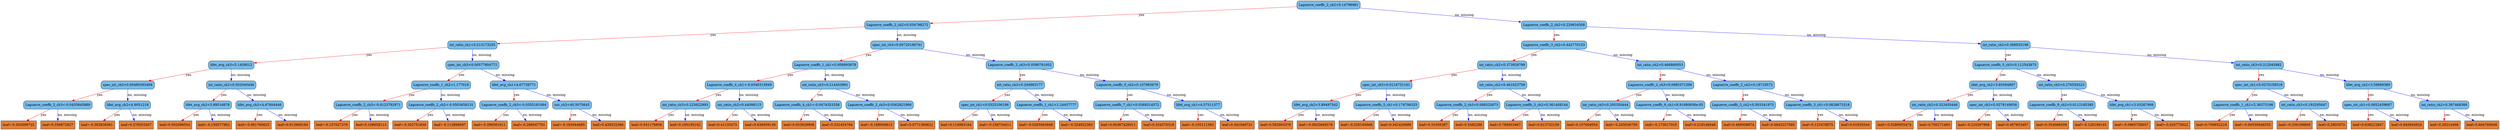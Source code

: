 digraph {
	graph [bb="0,0,8673,567",
		rankdir=TB
	];
	node [label="\N"];
	0	[fillcolor="#78bceb",
		height=0.5,
		label="Laguerre_coeffs_2_ch2<0.14798981",
		pos="4128.1,549",
		shape=box,
		style="filled, rounded",
		width=3.0139];
	1	[fillcolor="#78bceb",
		height=0.5,
		label="Laguerre_coeffs_2_ch2<0.034798272",
		pos="3060.1,460.5",
		shape=box,
		style="filled, rounded",
		width=3.1076];
	0 -> 1	[color="#FF0000",
		label=yes,
		lp="3699.1,504.75",
		pos="e,3172.2,470.58 4019.3,539.19 3819.3,522.98 3394.1,488.55 3183.6,471.5"];
	2	[fillcolor="#78bceb",
		height=0.5,
		label="Laguerre_coeffs_2_ch2<0.229634508",
		pos="5282.1,460.5",
		shape=box,
		style="filled, rounded",
		width=3.1076];
	0 -> 2	[color="#0000FF",
		label="no, missing",
		lp="4841,504.75",
		pos="e,5170.1,469.9 4237,539.84 4452.4,523.69 4932.1,487.74 5158.8,470.74"];
	3	[fillcolor="#78bceb",
		height=0.5,
		label="int_ratio_ch1<0.213173255",
		pos="1637.1,372",
		shape=box,
		style="filled, rounded",
		width=2.3264];
	1 -> 3	[color="#FF0000",
		label=yes,
		lp="2485.1,416.25",
		pos="e,1721.3,378.12 2947.9,452.68 2676.1,436.16 1986.4,394.23 1732.7,378.81"];
	4	[fillcolor="#78bceb",
		height=0.5,
		label="spec_int_ch3<0.00720166741",
		pos="3060.1,372",
		shape=box,
		style="filled, rounded",
		width=2.5035];
	1 -> 4	[color="#0000FF",
		label="no, missing",
		lp="3092,416.25",
		pos="e,3060.1,390.35 3060.1,442.41 3060.1,430.76 3060.1,415.05 3060.1,401.52"];
	5	[fillcolor="#78bceb",
		height=0.5,
		label="Laguerre_coeffs_3_ch2<0.442770153",
		pos="5282.1,372",
		shape=box,
		style="filled, rounded",
		width=3.1076];
	2 -> 5	[color="#FF0000",
		label=yes,
		lp="5291.1,416.25",
		pos="e,5282.1,390.35 5282.1,442.41 5282.1,430.76 5282.1,415.05 5282.1,401.52"];
	6	[fillcolor="#78bceb",
		height=0.5,
		label="int_ratio_ch2<0.368935198",
		pos="6989.1,372",
		shape=box,
		style="filled, rounded",
		width=2.3264];
	2 -> 6	[color="#0000FF",
		label="no, missing",
		lp="6321,416.25",
		pos="e,6905.1,377.26 5394.5,453.81 5709.9,437.82 6599.7,392.73 6893.6,377.84"];
	7	[fillcolor="#78bceb",
		height=0.5,
		label="lifet_avg_ch3<5.1459012",
		pos="806.12,283.5",
		shape=box,
		style="filled, rounded",
		width=2.1701];
	3 -> 7	[color="#FF0000",
		label=yes,
		lp="1305.1,327.75",
		pos="e,884.59,292.67 1553.3,362.27 1395.9,345.89 1057.7,310.69 895.93,293.85"];
	8	[fillcolor="#78bceb",
		height=0.5,
		label="spec_int_ch3<0.00577804772",
		pos="1637.1,283.5",
		shape=box,
		style="filled, rounded",
		width=2.5035];
	3 -> 8	[color="#0000FF",
		label="no, missing",
		lp="1669,327.75",
		pos="e,1637.1,301.85 1637.1,353.91 1637.1,342.26 1637.1,326.55 1637.1,313.02"];
	9	[fillcolor="#78bceb",
		height=0.5,
		label="Laguerre_coeffs_1_ch1<0.956993878",
		pos="2977.1,283.5",
		shape=box,
		style="filled, rounded",
		width=3.1076];
	4 -> 9	[color="#FF0000",
		label=yes,
		lp="3035.1,327.75",
		pos="e,2993.8,301.85 3043.7,353.91 3031.6,341.32 3015,323.98 3001.4,309.79"];
	10	[fillcolor="#78bceb",
		height=0.5,
		label="Laguerre_coeffs_2_ch3<0.0590761602",
		pos="3568.1,283.5",
		shape=box,
		style="filled, rounded",
		width=3.2014];
	4 -> 10	[color="#0000FF",
		label="no, missing",
		lp="3392,327.75",
		pos="e,3465.7,301.93 3150.7,355.59 3235.5,341.13 3362.8,319.46 3454.5,303.85"];
	15	[fillcolor="#78bceb",
		height=0.5,
		label="spec_int_ch3<0.00480303494",
		pos="439.12,195",
		shape=box,
		style="filled, rounded",
		width=2.5035];
	7 -> 15	[color="#FF0000",
		label=yes,
		lp="665.12,239.25",
		pos="e,513.15,213.45 732.3,265.1 672.17,250.93 587.23,230.91 524.25,216.06"];
	16	[fillcolor="#78bceb",
		height=0.5,
		label="int_ratio_ch2<0.502040446",
		pos="806.12,195",
		shape=box,
		style="filled, rounded",
		width=2.3264];
	7 -> 16	[color="#0000FF",
		label="no, missing",
		lp="838,239.25",
		pos="e,806.12,213.35 806.12,265.41 806.12,253.76 806.12,238.05 806.12,224.52"];
	17	[fillcolor="#78bceb",
		height=0.5,
		label="Laguerre_coeffs_1_ch2<1.177019",
		pos="1527.1,195",
		shape=box,
		style="filled, rounded",
		width=2.8264];
	8 -> 17	[color="#FF0000",
		label=yes,
		lp="1601.1,239.25",
		pos="e,1549.1,213.27 1615.1,265.2 1598.8,252.36 1576.3,234.66 1558.1,220.38"];
	18	[fillcolor="#78bceb",
		height=0.5,
		label="lifet_avg_ch1<4.67738771",
		pos="1780.1,195",
		shape=box,
		style="filled, rounded",
		width=2.2639];
	8 -> 18	[color="#0000FF",
		label="no, missing",
		lp="1754,239.25",
		pos="e,1751.6,213.27 1665.7,265.2 1687.5,252 1717.8,233.68 1741.8,219.21"];
	31	[fillcolor="#78bceb",
		height=0.5,
		label="Laguerre_coeffs_2_ch3<-0.0435845889",
		pos="196.12,106.5",
		shape=box,
		style="filled, rounded",
		width=3.2639];
	15 -> 31	[color="#FF0000",
		label=yes,
		lp="349.12,150.75",
		pos="e,244.93,124.87 390.24,176.6 351.44,162.79 297.03,143.42 255.68,128.7"];
	32	[fillcolor="#78bceb",
		height=0.5,
		label="lifet_avg_ch2<4.9051218",
		pos="439.12,106.5",
		shape=box,
		style="filled, rounded",
		width=2.1701];
	15 -> 32	[color="#0000FF",
		label="no, missing",
		lp="471,150.75",
		pos="e,439.12,124.85 439.12,176.91 439.12,165.26 439.12,149.55 439.12,136.02"];
	33	[fillcolor="#78bceb",
		height=0.5,
		label="lifet_avg_ch2<5.89516878",
		pos="716.12,106.5",
		shape=box,
		style="filled, rounded",
		width=2.2639];
	16 -> 33	[color="#FF0000",
		label=yes,
		lp="779.12,150.75",
		pos="e,734.18,124.85 788.34,176.91 775.24,164.32 757.2,146.98 742.43,132.79"];
	34	[fillcolor="#78bceb",
		height=0.5,
		label="lifet_avg_ch2<4.67604446",
		pos="897.12,106.5",
		shape=box,
		style="filled, rounded",
		width=2.2639];
	16 -> 34	[color="#0000FF",
		label="no, missing",
		lp="892,150.75",
		pos="e,878.87,124.85 824.1,176.91 837.48,164.2 855.93,146.66 870.94,132.39"];
	63	[fillcolor="#e48038",
		height=0.5,
		label="leaf=-0.303099722",
		pos="60.125,18",
		shape=box,
		style=filled,
		width=1.6701];
	31 -> 63	[color="#FF0000",
		label=yes,
		lp="150.12,62.25",
		pos="e,87.273,36.267 168.93,88.203 148.27,75.062 119.63,56.846 96.92,42.403"];
	64	[fillcolor="#e48038",
		height=0.5,
		label="leaf=0.356872827",
		pos="196.12,18",
		shape=box,
		style=filled,
		width=1.6076];
	31 -> 64	[color="#0000FF",
		label="no, missing",
		lp="228,62.25",
		pos="e,196.12,36.35 196.12,88.41 196.12,76.758 196.12,61.047 196.12,47.519"];
	65	[fillcolor="#e48038",
		height=0.5,
		label="leaf=-0.383836061",
		pos="332.12,18",
		shape=box,
		style=filled,
		width=1.6701];
	32 -> 65	[color="#FF0000",
		label=yes,
		lp="405.12,62.25",
		pos="e,353.48,36.267 417.73,88.203 401.84,75.356 379.95,57.661 362.28,43.38"];
	66	[fillcolor="#e48038",
		height=0.5,
		label="leaf=0.270053267",
		pos="468.12,18",
		shape=box,
		style=filled,
		width=1.6076];
	32 -> 66	[color="#0000FF",
		label="no, missing",
		lp="489,62.25",
		pos="e,462.31,36.35 444.85,88.41 448.8,76.64 454.13,60.729 458.7,47.11"];
	67	[fillcolor="#e48038",
		height=0.5,
		label="leaf=0.592086554",
		pos="602.12,18",
		shape=box,
		style=filled,
		width=1.6076];
	33 -> 67	[color="#FF0000",
		label=yes,
		lp="679.12,62.25",
		pos="e,624.88,36.267 693.33,88.203 676.32,75.297 652.86,57.498 634,43.183"];
	68	[fillcolor="#e48038",
		height=0.5,
		label="leaf=-0.159377962",
		pos="738.12,18",
		shape=box,
		style=filled,
		width=1.6701];
	33 -> 68	[color="#0000FF",
		label="no, missing",
		lp="761,62.25",
		pos="e,733.71,36.35 720.47,88.41 723.47,76.64 727.51,60.729 730.98,47.11"];
	69	[fillcolor="#e48038",
		height=0.5,
		label="leaf=-0.061760623",
		pos="876.12,18",
		shape=box,
		style=filled,
		width=1.6701];
	34 -> 69	[color="#FF0000",
		label=yes,
		lp="898.12,62.25",
		pos="e,880.34,36.35 892.98,88.41 890.15,76.758 886.33,61.047 883.05,47.519"];
	70	[fillcolor="#e48038",
		height=0.5,
		label="leaf=0.913908184",
		pos="1012.1,18",
		shape=box,
		style=filled,
		width=1.6076];
	34 -> 70	[color="#0000FF",
		label="no, missing",
		lp="997,62.25",
		pos="e,989.17,36.267 920.12,88.203 937.28,75.297 960.94,57.498 979.97,43.183"];
	35	[fillcolor="#78bceb",
		height=0.5,
		label="Laguerre_coeffs_2_ch3<-0.0123792971",
		pos="1274.1,106.5",
		shape=box,
		style="filled, rounded",
		width=3.2639];
	17 -> 35	[color="#FF0000",
		label=yes,
		lp="1433.1,150.75",
		pos="e,1324.9,124.87 1476.2,176.6 1435.7,162.73 1378.7,143.25 1335.6,128.51"];
	36	[fillcolor="#78bceb",
		height=0.5,
		label="Laguerre_coeffs_2_ch2<-0.0503658131",
		pos="1527.1,106.5",
		shape=box,
		style="filled, rounded",
		width=3.2639];
	17 -> 36	[color="#0000FF",
		label="no, missing",
		lp="1559,150.75",
		pos="e,1527.1,124.85 1527.1,176.91 1527.1,165.26 1527.1,149.55 1527.1,136.02"];
	37	[fillcolor="#78bceb",
		height=0.5,
		label="Laguerre_coeffs_2_ch3<-0.0555181094",
		pos="1780.1,106.5",
		shape=box,
		style="filled, rounded",
		width=3.2639];
	18 -> 37	[color="#FF0000",
		label=yes,
		lp="1789.1,150.75",
		pos="e,1780.1,124.85 1780.1,176.91 1780.1,165.26 1780.1,149.55 1780.1,136.02"];
	38	[fillcolor="#78bceb",
		height=0.5,
		label="snr_ch3<40.5075645",
		pos="1981.1,106.5",
		shape=box,
		style="filled, rounded",
		width=1.8264];
	18 -> 38	[color="#0000FF",
		label="no, missing",
		lp="1931,150.75",
		pos="e,1940.7,124.91 1820.3,176.7 1852,163.08 1896.3,143.99 1930.4,129.32"];
	71	[fillcolor="#e48038",
		height=0.5,
		label="leaf=-0.157027379",
		pos="1148.1,18",
		shape=box,
		style=filled,
		width=1.6701];
	35 -> 71	[color="#FF0000",
		label=yes,
		lp="1232.1,62.25",
		pos="e,1173.3,36.267 1248.9,88.203 1229.9,75.12 1203.5,57.01 1182.5,42.597"];
	72	[fillcolor="#e48038",
		height=0.5,
		label="leaf=0.108658113",
		pos="1284.1,18",
		shape=box,
		style=filled,
		width=1.6076];
	35 -> 72	[color="#0000FF",
		label="no, missing",
		lp="1312,62.25",
		pos="e,1282.1,36.35 1276.1,88.41 1277.4,76.758 1279.3,61.047 1280.8,47.519"];
	73	[fillcolor="#e48038",
		height=0.5,
		label="leaf=-0.302751839",
		pos="1420.1,18",
		shape=box,
		style=filled,
		width=1.6701];
	36 -> 73	[color="#FF0000",
		label=yes,
		lp="1493.1,62.25",
		pos="e,1441.5,36.267 1505.7,88.203 1489.8,75.356 1467.9,57.661 1450.3,43.38"];
	74	[fillcolor="#e48038",
		height=0.5,
		label="leaf=-0.113898687",
		pos="1558.1,18",
		shape=box,
		style=filled,
		width=1.6701];
	36 -> 74	[color="#0000FF",
		label="no, missing",
		lp="1578,62.25",
		pos="e,1551.9,36.35 1533.2,88.41 1537.5,76.64 1543.2,60.729 1548.1,47.11"];
	75	[fillcolor="#e48038",
		height=0.5,
		label="leaf=-0.399581611",
		pos="1696.1,18",
		shape=box,
		style=filled,
		width=1.6701];
	37 -> 75	[color="#FF0000",
		label=yes,
		lp="1755.1,62.25",
		pos="e,1713,36.35 1763.5,88.41 1751.3,75.816 1734.5,58.481 1720.7,44.286"];
	76	[fillcolor="#e48038",
		height=0.5,
		label="leaf=-0.288047791",
		pos="1834.1,18",
		shape=box,
		style=filled,
		width=1.6701];
	37 -> 76	[color="#0000FF",
		label="no, missing",
		lp="1844,62.25",
		pos="e,1823.3,36.35 1790.8,88.41 1798.4,76.287 1808.7,59.77 1817.3,45.89"];
	77	[fillcolor="#e48038",
		height=0.5,
		label="leaf=-0.182944685",
		pos="1972.1,18",
		shape=box,
		style=filled,
		width=1.6701];
	38 -> 77	[color="#FF0000",
		label=yes,
		lp="1987.1,62.25",
		pos="e,1973.9,36.35 1979.3,88.41 1978.1,76.758 1976.5,61.047 1975.1,47.519"];
	78	[fillcolor="#e48038",
		height=0.5,
		label="leaf=0.439332366",
		pos="2108.1,18",
		shape=box,
		style=filled,
		width=1.6076];
	38 -> 78	[color="#0000FF",
		label="no, missing",
		lp="2088,62.25",
		pos="e,2082.8,36.267 2006.5,88.203 2025.7,75.12 2052.3,57.01 2073.5,42.597"];
	19	[fillcolor="#78bceb",
		height=0.5,
		label="Laguerre_coeffs_4_ch1<-0.0340315849",
		pos="2597.1,195",
		shape=box,
		style="filled, rounded",
		width=3.2639];
	9 -> 19	[color="#FF0000",
		label=yes,
		lp="2831.1,239.25",
		pos="e,2673.8,213.45 2900.7,265.1 2838.3,250.9 2750.1,230.82 2684.9,215.97"];
	20	[fillcolor="#78bceb",
		height=0.5,
		label="int_ratio_ch3<0.214453891",
		pos="2977.1,195",
		shape=box,
		style="filled, rounded",
		width=2.3264];
	9 -> 20	[color="#0000FF",
		label="no, missing",
		lp="3009,239.25",
		pos="e,2977.1,213.35 2977.1,265.41 2977.1,253.76 2977.1,238.05 2977.1,224.52"];
	21	[fillcolor="#78bceb",
		height=0.5,
		label="int_ratio_ch3<0.204963177",
		pos="3568.1,195",
		shape=box,
		style="filled, rounded",
		width=2.3264];
	10 -> 21	[color="#FF0000",
		label=yes,
		lp="3577.1,239.25",
		pos="e,3568.1,213.35 3568.1,265.41 3568.1,253.76 3568.1,238.05 3568.1,224.52"];
	22	[fillcolor="#78bceb",
		height=0.5,
		label="Laguerre_coeffs_5_ch2<0.107983679",
		pos="3903.1,195",
		shape=box,
		style="filled, rounded",
		width=3.1076];
	10 -> 22	[color="#0000FF",
		label="no, missing",
		lp="3798,239.25",
		pos="e,3835.6,213.45 3635.5,265.1 3690.2,250.99 3767.3,231.07 3824.7,216.25"];
	39	[fillcolor="#78bceb",
		height=0.5,
		label="int_ratio_ch3<0.223622993",
		pos="2376.1,106.5",
		shape=box,
		style="filled, rounded",
		width=2.3264];
	19 -> 39	[color="#FF0000",
		label=yes,
		lp="2516.1,150.75",
		pos="e,2420.5,124.87 2552.7,176.6 2517.5,162.85 2468.3,143.58 2430.8,128.89"];
	40	[fillcolor="#78bceb",
		height=0.5,
		label="int_ratio_ch2<0.44098115",
		pos="2597.1,106.5",
		shape=box,
		style="filled, rounded",
		width=2.2326];
	19 -> 40	[color="#0000FF",
		label="no, missing",
		lp="2629,150.75",
		pos="e,2597.1,124.85 2597.1,176.91 2597.1,165.26 2597.1,149.55 2597.1,136.02"];
	41	[fillcolor="#78bceb",
		height=0.5,
		label="Laguerre_coeffs_4_ch1<-0.0474353358",
		pos="2859.1,106.5",
		shape=box,
		style="filled, rounded",
		width=3.2639];
	20 -> 41	[color="#FF0000",
		label=yes,
		lp="2938.1,150.75",
		pos="e,2882.7,124.77 2953.5,176.7 2935.8,163.74 2911.4,145.84 2891.8,131.49"];
	42	[fillcolor="#78bceb",
		height=0.5,
		label="Laguerre_coeffs_2_ch3<0.0362821966",
		pos="3110.1,106.5",
		shape=box,
		style="filled, rounded",
		width=3.2014];
	20 -> 42	[color="#0000FF",
		label="no, missing",
		lp="3088,150.75",
		pos="e,3083.6,124.77 3003.7,176.7 3023.9,163.56 3051.9,145.35 3074.1,130.9"];
	79	[fillcolor="#e48038",
		height=0.5,
		label="leaf=0.541176856",
		pos="2242.1,18",
		shape=box,
		style=filled,
		width=1.6076];
	39 -> 79	[color="#FF0000",
		label=yes,
		lp="2331.1,62.25",
		pos="e,2268.9,36.267 2349.3,88.203 2329,75.062 2300.8,56.846 2278.4,42.403"];
	80	[fillcolor="#e48038",
		height=0.5,
		label="leaf=0.100195102",
		pos="2376.1,18",
		shape=box,
		style=filled,
		width=1.6076];
	39 -> 80	[color="#0000FF",
		label="no, missing",
		lp="2408,62.25",
		pos="e,2376.1,36.35 2376.1,88.41 2376.1,76.758 2376.1,61.047 2376.1,47.519"];
	81	[fillcolor="#e48038",
		height=0.5,
		label="leaf=0.41135475",
		pos="2506.1,18",
		shape=box,
		style=filled,
		width=1.5139];
	40 -> 81	[color="#FF0000",
		label=yes,
		lp="2569.1,62.25",
		pos="e,2524.4,36.35 2579.1,88.41 2565.8,75.698 2547.3,58.157 2532.3,43.889"];
	82	[fillcolor="#e48038",
		height=0.5,
		label="leaf=0.636959136",
		pos="2636.1,18",
		shape=box,
		style=filled,
		width=1.6076];
	40 -> 82	[color="#0000FF",
		label="no, missing",
		lp="2652,62.25",
		pos="e,2628.3,36.35 2604.8,88.41 2610.2,76.522 2617.5,60.41 2623.6,46.702"];
	83	[fillcolor="#e48038",
		height=0.5,
		label="leaf=0.053928908",
		pos="2770.1,18",
		shape=box,
		style=filled,
		width=1.6076];
	41 -> 83	[color="#FF0000",
		label=yes,
		lp="2832.1,62.25",
		pos="e,2788,36.35 2841.5,88.41 2828.6,75.816 2810.7,58.481 2796.1,44.286"];
	84	[fillcolor="#e48038",
		height=0.5,
		label="leaf=0.331454784",
		pos="2904.1,18",
		shape=box,
		style=filled,
		width=1.6076];
	41 -> 84	[color="#0000FF",
		label="no, missing",
		lp="2918,62.25",
		pos="e,2895.1,36.35 2868,88.41 2874.3,76.405 2882.7,60.091 2889.9,46.295"];
	85	[fillcolor="#e48038",
		height=0.5,
		label="leaf=-0.168958813",
		pos="3040.1,18",
		shape=box,
		style=filled,
		width=1.6701];
	42 -> 85	[color="#FF0000",
		label=yes,
		lp="3091.1,62.25",
		pos="e,3054.2,36.35 3096.3,88.41 3086.3,76.051 3072.6,59.127 3061.2,45.085"];
	86	[fillcolor="#e48038",
		height=0.5,
		label="leaf=0.0771360621",
		pos="3179.1,18",
		shape=box,
		style=filled,
		width=1.7014];
	42 -> 86	[color="#0000FF",
		label="no, missing",
		lp="3183,62.25",
		pos="e,3165.3,36.35 3123.8,88.41 3133.6,76.051 3147.1,59.127 3158.3,45.085"];
	43	[fillcolor="#78bceb",
		height=0.5,
		label="spec_int_ch1<0.0325106196",
		pos="3427.1,106.5",
		shape=box,
		style="filled, rounded",
		width=2.4097];
	21 -> 43	[color="#FF0000",
		label=yes,
		lp="3520.1,150.75",
		pos="e,3455.3,124.77 3539.9,176.7 3518.4,163.5 3488.6,145.18 3465,130.71"];
	44	[fillcolor="#78bceb",
		height=0.5,
		label="Laguerre_coeffs_1_ch1<1.24457777",
		pos="3640.1,106.5",
		shape=box,
		style="filled, rounded",
		width=3.0139];
	21 -> 44	[color="#0000FF",
		label="no, missing",
		lp="3643,150.75",
		pos="e,3625.7,124.85 3582.3,176.91 3592.6,164.55 3606.7,147.63 3618.4,133.58"];
	45	[fillcolor="#78bceb",
		height=0.5,
		label="Laguerre_coeffs_7_ch1<0.0368314572",
		pos="3903.1,106.5",
		shape=box,
		style="filled, rounded",
		width=3.2014];
	22 -> 45	[color="#FF0000",
		label=yes,
		lp="3912.1,150.75",
		pos="e,3903.1,124.85 3903.1,176.91 3903.1,165.26 3903.1,149.55 3903.1,136.02"];
	46	[fillcolor="#78bceb",
		height=0.5,
		label="lifet_avg_ch1<4.57511377",
		pos="4156.1,106.5",
		shape=box,
		style="filled, rounded",
		width=2.2639];
	22 -> 46	[color="#0000FF",
		label="no, missing",
		lp="4085,150.75",
		pos="e,4105.3,124.87 3954,176.6 3994.6,162.73 4051.6,143.25 4094.7,128.51"];
	87	[fillcolor="#e48038",
		height=0.5,
		label="leaf=0.114983104",
		pos="3316.1,18",
		shape=box,
		style=filled,
		width=1.6076];
	43 -> 87	[color="#FF0000",
		label=yes,
		lp="3391.1,62.25",
		pos="e,3338.3,36.267 3404.9,88.203 3388.4,75.297 3365.5,57.498 3347.2,43.183"];
	88	[fillcolor="#e48038",
		height=0.5,
		label="leaf=-0.158734411",
		pos="3452.1,18",
		shape=box,
		style=filled,
		width=1.6701];
	43 -> 88	[color="#0000FF",
		label="no, missing",
		lp="3474,62.25",
		pos="e,3447.1,36.35 3432.1,88.41 3435.5,76.64 3440.1,60.729 3444,47.11"];
	89	[fillcolor="#e48038",
		height=0.5,
		label="leaf=-0.0265063848",
		pos="3594.1,18",
		shape=box,
		style=filled,
		width=1.7639];
	44 -> 89	[color="#FF0000",
		label=yes,
		lp="3631.1,62.25",
		pos="e,3603.4,36.35 3631,88.41 3624.7,76.405 3616,60.091 3608.6,46.295"];
	90	[fillcolor="#e48038",
		height=0.5,
		label="leaf=-0.324922383",
		pos="3736.1,18",
		shape=box,
		style=filled,
		width=1.6701];
	44 -> 90	[color="#0000FF",
		label="no, missing",
		lp="3729,62.25",
		pos="e,3716.9,36.35 3659.1,88.41 3673.2,75.698 3692.7,58.157 3708.5,43.889"];
	91	[fillcolor="#e48038",
		height=0.5,
		label="leaf=0.00367426011",
		pos="3879.1,18",
		shape=box,
		style=filled,
		width=1.7951];
	45 -> 91	[color="#FF0000",
		label=yes,
		lp="3903.1,62.25",
		pos="e,3883.9,36.35 3898.4,88.41 3895.1,76.64 3890.7,60.729 3886.9,47.11"];
	92	[fillcolor="#e48038",
		height=0.5,
		label="leaf=0.334570318",
		pos="4020.1,18",
		shape=box,
		style=filled,
		width=1.6076];
	45 -> 92	[color="#0000FF",
		label="no, missing",
		lp="4004,62.25",
		pos="e,3996.8,36.267 3926.5,88.203 3944.1,75.238 3968.3,57.336 3987.7,42.988"];
	93	[fillcolor="#e48038",
		height=0.5,
		label="leaf=-0.105111383",
		pos="4156.1,18",
		shape=box,
		style=filled,
		width=1.6701];
	46 -> 93	[color="#FF0000",
		label=yes,
		lp="4165.1,62.25",
		pos="e,4156.1,36.35 4156.1,88.41 4156.1,76.758 4156.1,61.047 4156.1,47.519"];
	94	[fillcolor="#e48038",
		height=0.5,
		label="leaf=0.341046721",
		pos="4292.1,18",
		shape=box,
		style=filled,
		width=1.6076];
	46 -> 94	[color="#0000FF",
		label="no, missing",
		lp="4269,62.25",
		pos="e,4265,36.267 4183.3,88.203 4204,75.062 4232.6,56.846 4255.3,42.403"];
	11	[fillcolor="#78bceb",
		height=0.5,
		label="int_ratio_ch2<0.373929799",
		pos="5162.1,283.5",
		shape=box,
		style="filled, rounded",
		width=2.3264];
	5 -> 11	[color="#FF0000",
		label=yes,
		lp="5242.1,327.75",
		pos="e,5186.1,301.77 5258.1,353.7 5240.1,340.74 5215.3,322.84 5195.4,308.49"];
	12	[fillcolor="#78bceb",
		height=0.5,
		label="int_ratio_ch2<0.466880053",
		pos="5625.1,283.5",
		shape=box,
		style="filled, rounded",
		width=2.3264];
	5 -> 12	[color="#0000FF",
		label="no, missing",
		lp="5517,327.75",
		pos="e,5555.9,301.95 5351.1,353.6 5407.1,339.49 5486,319.57 5544.8,304.75"];
	13	[fillcolor="#78bceb",
		height=0.5,
		label="Laguerre_coeffs_5_ch3<0.112543873",
		pos="6989.1,283.5",
		shape=box,
		style="filled, rounded",
		width=3.1076];
	6 -> 13	[color="#FF0000",
		label=yes,
		lp="6998.1,327.75",
		pos="e,6989.1,301.85 6989.1,353.91 6989.1,342.26 6989.1,326.55 6989.1,313.02"];
	14	[fillcolor="#78bceb",
		height=0.5,
		label="int_ratio_ch3<0.212045982",
		pos="7841.1,283.5",
		shape=box,
		style="filled, rounded",
		width=2.3264];
	6 -> 14	[color="#0000FF",
		label="no, missing",
		lp="7524,327.75",
		pos="e,7757.1,293.03 7073.1,362.47 7232.6,346.28 7578,311.21 7745.8,294.18"];
	23	[fillcolor="#78bceb",
		height=0.5,
		label="spec_int_ch3<0.0116731161",
		pos="4810.1,195",
		shape=box,
		style="filled, rounded",
		width=2.4097];
	11 -> 23	[color="#FF0000",
		label=yes,
		lp="5027.1,239.25",
		pos="e,4881.1,213.45 5091.3,265.1 5033.8,250.96 4952.5,230.99 4892.1,216.15"];
	24	[fillcolor="#78bceb",
		height=0.5,
		label="int_ratio_ch2<0.461623758",
		pos="5162.1,195",
		shape=box,
		style="filled, rounded",
		width=2.3264];
	11 -> 24	[color="#0000FF",
		label="no, missing",
		lp="5194,239.25",
		pos="e,5162.1,213.35 5162.1,265.41 5162.1,253.76 5162.1,238.05 5162.1,224.52"];
	25	[fillcolor="#78bceb",
		height=0.5,
		label="Laguerre_coeffs_2_ch3<0.0985371396",
		pos="5625.1,195",
		shape=box,
		style="filled, rounded",
		width=3.2014];
	12 -> 25	[color="#FF0000",
		label=yes,
		lp="5634.1,239.25",
		pos="e,5625.1,213.35 5625.1,265.41 5625.1,253.76 5625.1,238.05 5625.1,224.52"];
	26	[fillcolor="#78bceb",
		height=0.5,
		label="Laguerre_coeffs_2_ch2<0.18718572",
		pos="6054.1,195",
		shape=box,
		style="filled, rounded",
		width=3.0139];
	12 -> 26	[color="#0000FF",
		label="no, missing",
		lp="5910,239.25",
		pos="e,5967.5,213.47 5709.4,265.51 5780.3,251.22 5881.7,230.76 5956.2,215.74"];
	47	[fillcolor="#78bceb",
		height=0.5,
		label="lifet_avg_ch2<3.89497542",
		pos="4565.1,106.5",
		shape=box,
		style="filled, rounded",
		width=2.2639];
	23 -> 47	[color="#FF0000",
		label=yes,
		lp="4719.1,150.75",
		pos="e,4614.3,124.87 4760.8,176.6 4721.7,162.79 4666.9,143.42 4625.2,128.7"];
	48	[fillcolor="#78bceb",
		height=0.5,
		label="Laguerre_coeffs_5_ch1<0.174706325",
		pos="4810.1,106.5",
		shape=box,
		style="filled, rounded",
		width=3.1076];
	23 -> 48	[color="#0000FF",
		label="no, missing",
		lp="4842,150.75",
		pos="e,4810.1,124.85 4810.1,176.91 4810.1,165.26 4810.1,149.55 4810.1,136.02"];
	49	[fillcolor="#78bceb",
		height=0.5,
		label="Laguerre_coeffs_2_ch3<0.088325873",
		pos="5091.1,106.5",
		shape=box,
		style="filled, rounded",
		width=3.1076];
	24 -> 49	[color="#FF0000",
		label=yes,
		lp="5142.1,150.75",
		pos="e,5105.4,124.85 5148.1,176.91 5138,164.55 5124.1,147.63 5112.5,133.58"];
	50	[fillcolor="#78bceb",
		height=0.5,
		label="Laguerre_coeffs_3_ch2<0.361408144",
		pos="5333.1,106.5",
		shape=box,
		style="filled, rounded",
		width=3.1076];
	24 -> 50	[color="#0000FF",
		label="no, missing",
		lp="5295,150.75",
		pos="e,5298.7,124.91 5196.3,176.7 5222.8,163.31 5259.7,144.65 5288.5,130.08"];
	95	[fillcolor="#e48038",
		height=0.5,
		label="leaf=0.592903376",
		pos="4426.1,18",
		shape=box,
		style=filled,
		width=1.6076];
	47 -> 95	[color="#FF0000",
		label=yes,
		lp="4517.1,62.25",
		pos="e,4453.9,36.267 4537.3,88.203 4516.1,75.003 4486.7,56.683 4463.4,42.209"];
	96	[fillcolor="#e48038",
		height=0.5,
		label="leaf=-0.0925849378",
		pos="4565.1,18",
		shape=box,
		style=filled,
		width=1.7639];
	47 -> 96	[color="#0000FF",
		label="no, missing",
		lp="4597,62.25",
		pos="e,4565.1,36.35 4565.1,88.41 4565.1,76.758 4565.1,61.047 4565.1,47.519"];
	97	[fillcolor="#e48038",
		height=0.5,
		label="leaf=-0.256193668",
		pos="4707.1,18",
		shape=box,
		style=filled,
		width=1.6701];
	48 -> 97	[color="#FF0000",
		label=yes,
		lp="4777.1,62.25",
		pos="e,4727.8,36.35 4789.8,88.41 4774.5,75.581 4753.4,57.831 4736.3,43.493"];
	98	[fillcolor="#e48038",
		height=0.5,
		label="leaf=0.342429489",
		pos="4843.1,18",
		shape=box,
		style=filled,
		width=1.6076];
	48 -> 98	[color="#0000FF",
		label="no, missing",
		lp="4862,62.25",
		pos="e,4836.5,36.35 4816.6,88.41 4821.2,76.522 4827.3,60.41 4832.6,46.702"];
	99	[fillcolor="#e48038",
		height=0.5,
		label="leaf=0.31050387",
		pos="4973.1,18",
		shape=box,
		style=filled,
		width=1.5139];
	49 -> 99	[color="#FF0000",
		label=yes,
		lp="5052.1,62.25",
		pos="e,4996.7,36.267 5067.5,88.203 5049.8,75.238 5025.4,57.336 5005.8,42.988"];
	100	[fillcolor="#e48038",
		height=0.5,
		label="leaf=0.5482288",
		pos="5097.1,18",
		shape=box,
		style=filled,
		width=1.4201];
	49 -> 100	[color="#0000FF",
		label="no, missing",
		lp="5127,62.25",
		pos="e,5095.9,36.35 5092.3,88.41 5093.1,76.758 5094.2,61.047 5095.1,47.519"];
	101	[fillcolor="#e48038",
		height=0.5,
		label="leaf=0.788853467",
		pos="5224.1,18",
		shape=box,
		style=filled,
		width=1.6076];
	50 -> 101	[color="#FF0000",
		label=yes,
		lp="5298.1,62.25",
		pos="e,5245.9,36.267 5311.3,88.203 5295.1,75.356 5272.8,57.661 5254.8,43.38"];
	102	[fillcolor="#e48038",
		height=0.5,
		label="leaf=0.613732159",
		pos="5358.1,18",
		shape=box,
		style=filled,
		width=1.6076];
	50 -> 102	[color="#0000FF",
		label="no, missing",
		lp="5380,62.25",
		pos="e,5353.1,36.35 5338.1,88.41 5341.5,76.64 5346.1,60.729 5350,47.11"];
	51	[fillcolor="#78bceb",
		height=0.5,
		label="int_ratio_ch3<0.205350444",
		pos="5559.1,106.5",
		shape=box,
		style="filled, rounded",
		width=2.3264];
	25 -> 51	[color="#FF0000",
		label=yes,
		lp="5607.1,150.75",
		pos="e,5572.4,124.85 5612.1,176.91 5602.7,164.67 5590,147.95 5579.3,133.99"];
	52	[fillcolor="#78bceb",
		height=0.5,
		label="Laguerre_coeffs_9_ch1<9.91680936e-05",
		pos="5781.1,106.5",
		shape=box,
		style="filled, rounded",
		width=3.3472];
	25 -> 52	[color="#0000FF",
		label="no, missing",
		lp="5749,150.75",
		pos="e,5749.7,124.91 5656.3,176.7 5680.3,163.43 5713.5,144.98 5739.7,130.46"];
	53	[fillcolor="#78bceb",
		height=0.5,
		label="Laguerre_coeffs_3_ch2<0.503341973",
		pos="6054.1,106.5",
		shape=box,
		style="filled, rounded",
		width=3.1076];
	26 -> 53	[color="#FF0000",
		label=yes,
		lp="6063.1,150.75",
		pos="e,6054.1,124.85 6054.1,176.91 6054.1,165.26 6054.1,149.55 6054.1,136.02"];
	54	[fillcolor="#78bceb",
		height=0.5,
		label="Laguerre_coeffs_3_ch1<0.0828673318",
		pos="6310.1,106.5",
		shape=box,
		style="filled, rounded",
		width=3.2014];
	26 -> 54	[color="#0000FF",
		label="no, missing",
		lp="6237,150.75",
		pos="e,6258.7,124.87 6105.6,176.6 6146.7,162.73 6204.3,143.25 6247.9,128.51"];
	103	[fillcolor="#e48038",
		height=0.5,
		label="leaf=0.107004054",
		pos="5492.1,18",
		shape=box,
		style=filled,
		width=1.6076];
	51 -> 103	[color="#FF0000",
		label=yes,
		lp="5541.1,62.25",
		pos="e,5505.6,36.35 5545.9,88.41 5536.3,76.051 5523.2,59.127 5512.3,45.085"];
	104	[fillcolor="#e48038",
		height=0.5,
		label="leaf=-0.205036759",
		pos="5628.1,18",
		shape=box,
		style=filled,
		width=1.6701];
	51 -> 104	[color="#0000FF",
		label="no, missing",
		lp="5632,62.25",
		pos="e,5614.3,36.35 5572.8,88.41 5582.6,76.051 5596.1,59.127 5607.3,45.085"];
	105	[fillcolor="#e48038",
		height=0.5,
		label="leaf=-0.173017025",
		pos="5766.1,18",
		shape=box,
		style=filled,
		width=1.6701];
	52 -> 105	[color="#FF0000",
		label=yes,
		lp="5784.1,62.25",
		pos="e,5769.1,36.35 5778.2,88.41 5776.1,76.758 5773.4,61.047 5771.1,47.519"];
	106	[fillcolor="#e48038",
		height=0.5,
		label="leaf=0.218146846",
		pos="5902.1,18",
		shape=box,
		style=filled,
		width=1.6076];
	52 -> 106	[color="#0000FF",
		label="no, missing",
		lp="5885,62.25",
		pos="e,5878,36.267 5805.3,88.203 5823.5,75.179 5848.7,57.173 5868.8,42.792"];
	107	[fillcolor="#e48038",
		height=0.5,
		label="leaf=0.489008874",
		pos="6036.1,18",
		shape=box,
		style=filled,
		width=1.6076];
	53 -> 107	[color="#FF0000",
		label=yes,
		lp="6056.1,62.25",
		pos="e,6039.7,36.35 6050.6,88.41 6048.1,76.758 6044.9,61.047 6042.1,47.519"];
	108	[fillcolor="#e48038",
		height=0.5,
		label="leaf=0.0942227095",
		pos="6173.1,18",
		shape=box,
		style=filled,
		width=1.7014];
	53 -> 108	[color="#0000FF",
		label="no, missing",
		lp="6157,62.25",
		pos="e,6149.4,36.267 6077.9,88.203 6095.8,75.238 6120.4,57.336 6140.1,42.988"];
	109	[fillcolor="#e48038",
		height=0.5,
		label="leaf=0.123478875",
		pos="6310.1,18",
		shape=box,
		style=filled,
		width=1.6076];
	54 -> 109	[color="#FF0000",
		label=yes,
		lp="6319.1,62.25",
		pos="e,6310.1,36.35 6310.1,88.41 6310.1,76.758 6310.1,61.047 6310.1,47.519"];
	110	[fillcolor="#e48038",
		height=0.5,
		label="leaf=0.61935544",
		pos="6440.1,18",
		shape=box,
		style=filled,
		width=1.5139];
	54 -> 110	[color="#0000FF",
		label="no, missing",
		lp="6419,62.25",
		pos="e,6414.2,36.267 6336.1,88.203 6355.8,75.12 6383,57.01 6404.7,42.597"];
	27	[fillcolor="#78bceb",
		height=0.5,
		label="lifet_avg_ch2<3.85584807",
		pos="6919.1,195",
		shape=box,
		style="filled, rounded",
		width=2.2639];
	13 -> 27	[color="#FF0000",
		label=yes,
		lp="6970.1,239.25",
		pos="e,6933.2,213.35 6975.3,265.41 6965.3,253.05 6951.6,236.13 6940.2,222.08"];
	28	[fillcolor="#78bceb",
		height=0.5,
		label="int_ratio_ch3<0.276559323",
		pos="7154.1,195",
		shape=box,
		style="filled, rounded",
		width=2.3264];
	13 -> 28	[color="#0000FF",
		label="no, missing",
		lp="7119,239.25",
		pos="e,7120.9,213.41 7022.1,265.2 7047.7,251.81 7083.3,233.15 7111.1,218.58"];
	29	[fillcolor="#78bceb",
		height=0.5,
		label="spec_int_ch1<0.0270158518",
		pos="7841.1,195",
		shape=box,
		style="filled, rounded",
		width=2.4097];
	14 -> 29	[color="#FF0000",
		label=yes,
		lp="7850.1,239.25",
		pos="e,7841.1,213.35 7841.1,265.41 7841.1,253.76 7841.1,238.05 7841.1,224.52"];
	30	[fillcolor="#78bceb",
		height=0.5,
		label="lifet_avg_ch2<3.58889389",
		pos="8258.1,195",
		shape=box,
		style="filled, rounded",
		width=2.2639];
	14 -> 30	[color="#0000FF",
		label="no, missing",
		lp="8119,239.25",
		pos="e,8176.3,212.98 7925.3,265.05 7994.8,250.61 8093.6,230.14 8165.4,215.23"];
	55	[fillcolor="#78bceb",
		height=0.5,
		label="int_ratio_ch2<0.323450446",
		pos="6715.1,106.5",
		shape=box,
		style="filled, rounded",
		width=2.3264];
	27 -> 55	[color="#FF0000",
		label=yes,
		lp="6845.1,150.75",
		pos="e,6756.2,124.91 6878.3,176.7 6846.2,163.08 6801.2,143.99 6766.6,129.32"];
	56	[fillcolor="#78bceb",
		height=0.5,
		label="spec_int_ch3<0.0278149936",
		pos="6919.1,106.5",
		shape=box,
		style="filled, rounded",
		width=2.4097];
	27 -> 56	[color="#0000FF",
		label="no, missing",
		lp="6951,150.75",
		pos="e,6919.1,124.85 6919.1,176.91 6919.1,165.26 6919.1,149.55 6919.1,136.02"];
	57	[fillcolor="#78bceb",
		height=0.5,
		label="Laguerre_coeffs_9_ch2<0.0112185385",
		pos="7154.1,106.5",
		shape=box,
		style="filled, rounded",
		width=3.2014];
	28 -> 57	[color="#FF0000",
		label=yes,
		lp="7163.1,150.75",
		pos="e,7154.1,124.85 7154.1,176.91 7154.1,165.26 7154.1,149.55 7154.1,136.02"];
	58	[fillcolor="#78bceb",
		height=0.5,
		label="lifet_avg_ch1<3.03267908",
		pos="7399.1,106.5",
		shape=box,
		style="filled, rounded",
		width=2.2639];
	28 -> 58	[color="#0000FF",
		label="no, missing",
		lp="7331,150.75",
		pos="e,7349.9,124.87 7203.4,176.6 7242.5,162.79 7297.4,143.42 7339.1,128.7"];
	111	[fillcolor="#e48038",
		height=0.5,
		label="leaf=-0.0289955474",
		pos="6576.1,18",
		shape=box,
		style=filled,
		width=1.7639];
	55 -> 111	[color="#FF0000",
		label=yes,
		lp="6667.1,62.25",
		pos="e,6603.9,36.267 6687.3,88.203 6666.1,75.003 6636.7,56.683 6613.4,42.209"];
	112	[fillcolor="#e48038",
		height=0.5,
		label="leaf=0.750171483",
		pos="6715.1,18",
		shape=box,
		style=filled,
		width=1.6076];
	55 -> 112	[color="#0000FF",
		label="no, missing",
		lp="6747,62.25",
		pos="e,6715.1,36.35 6715.1,88.41 6715.1,76.758 6715.1,61.047 6715.1,47.519"];
	113	[fillcolor="#e48038",
		height=0.5,
		label="leaf=-0.210297868",
		pos="6851.1,18",
		shape=box,
		style=filled,
		width=1.6701];
	56 -> 113	[color="#FF0000",
		label=yes,
		lp="6901.1,62.25",
		pos="e,6864.8,36.35 6905.7,88.41 6896,76.051 6882.7,59.127 6871.6,45.085"];
	114	[fillcolor="#e48038",
		height=0.5,
		label="leaf=0.487853497",
		pos="6987.1,18",
		shape=box,
		style=filled,
		width=1.6076];
	56 -> 114	[color="#0000FF",
		label="no, missing",
		lp="6992,62.25",
		pos="e,6973.5,36.35 6932.6,88.41 6942.3,76.051 6955.6,59.127 6966.6,45.085"];
	115	[fillcolor="#e48038",
		height=0.5,
		label="leaf=0.354068309",
		pos="7121.1,18",
		shape=box,
		style=filled,
		width=1.6076];
	57 -> 115	[color="#FF0000",
		label=yes,
		lp="7150.1,62.25",
		pos="e,7127.7,36.35 7147.6,88.41 7143.1,76.522 7136.9,60.41 7131.7,46.702"];
	116	[fillcolor="#e48038",
		height=0.5,
		label="leaf=-0.128199145",
		pos="7257.1,18",
		shape=box,
		style=filled,
		width=1.6701];
	57 -> 116	[color="#0000FF",
		label="no, missing",
		lp="7247,62.25",
		pos="e,7236.5,36.35 7174.5,88.41 7189.8,75.581 7210.9,57.831 7228,43.493"];
	117	[fillcolor="#e48038",
		height=0.5,
		label="leaf=-0.0865758657",
		pos="7399.1,18",
		shape=box,
		style=filled,
		width=1.7639];
	58 -> 117	[color="#FF0000",
		label=yes,
		lp="7408.1,62.25",
		pos="e,7399.1,36.35 7399.1,88.41 7399.1,76.758 7399.1,61.047 7399.1,47.519"];
	118	[fillcolor="#e48038",
		height=0.5,
		label="leaf=-0.420775622",
		pos="7541.1,18",
		shape=box,
		style=filled,
		width=1.6701];
	58 -> 118	[color="#0000FF",
		label="no, missing",
		lp="7515,62.25",
		pos="e,7512.8,36.267 7427.5,88.203 7449.2,75.003 7479.3,56.683 7503,42.209"];
	59	[fillcolor="#78bceb",
		height=0.5,
		label="Laguerre_coeffs_1_ch1<2.36373186",
		pos="7788.1,106.5",
		shape=box,
		style="filled, rounded",
		width=3.0139];
	29 -> 59	[color="#FF0000",
		label=yes,
		lp="7829.1,150.75",
		pos="e,7798.8,124.85 7830.7,176.91 7823.2,164.79 7813.1,148.27 7804.6,134.39"];
	60	[fillcolor="#78bceb",
		height=0.5,
		label="int_ratio_ch3<0.193295047",
		pos="7998.1,106.5",
		shape=box,
		style="filled, rounded",
		width=2.3264];
	29 -> 60	[color="#0000FF",
		label="no, missing",
		lp="7966,150.75",
		pos="e,7966.5,124.91 7872.5,176.7 7896.6,163.43 7930.1,144.98 7956.4,130.46"];
	61	[fillcolor="#78bceb",
		height=0.5,
		label="spec_int_ch1<0.0052459687",
		pos="8258.1,106.5",
		shape=box,
		style="filled, rounded",
		width=2.4097];
	30 -> 61	[color="#FF0000",
		label=yes,
		lp="8267.1,150.75",
		pos="e,8258.1,124.85 8258.1,176.91 8258.1,165.26 8258.1,149.55 8258.1,136.02"];
	62	[fillcolor="#78bceb",
		height=0.5,
		label="int_ratio_ch2<0.397468388",
		pos="8485.1,106.5",
		shape=box,
		style="filled, rounded",
		width=2.3264];
	30 -> 62	[color="#0000FF",
		label="no, missing",
		lp="8424,150.75",
		pos="e,8439.5,124.87 8303.8,176.6 8339.9,162.85 8390.4,143.58 8429,128.89"];
	119	[fillcolor="#e48038",
		height=0.5,
		label="leaf=0.709852219",
		pos="7677.1,18",
		shape=box,
		style=filled,
		width=1.6076];
	59 -> 119	[color="#FF0000",
		label=yes,
		lp="7752.1,62.25",
		pos="e,7699.3,36.267 7765.9,88.203 7749.4,75.297 7726.5,57.498 7708.2,43.183"];
	120	[fillcolor="#e48038",
		height=0.5,
		label="leaf=-0.00530646555",
		pos="7820.1,18",
		shape=box,
		style=filled,
		width=1.8576];
	59 -> 120	[color="#0000FF",
		label="no, missing",
		lp="7839,62.25",
		pos="e,7813.7,36.35 7794.4,88.41 7798.8,76.64 7804.7,60.729 7809.7,47.11"];
	121	[fillcolor="#e48038",
		height=0.5,
		label="leaf=-0.336169809",
		pos="7965.1,18",
		shape=box,
		style=filled,
		width=1.6701];
	60 -> 121	[color="#FF0000",
		label=yes,
		lp="7994.1,62.25",
		pos="e,7971.7,36.35 7991.6,88.41 7987.1,76.522 7980.9,60.41 7975.7,46.702"];
	122	[fillcolor="#e48038",
		height=0.5,
		label="leaf=0.2905972",
		pos="8094.1,18",
		shape=box,
		style=filled,
		width=1.4201];
	60 -> 122	[color="#0000FF",
		label="no, missing",
		lp="8087,62.25",
		pos="e,8074.9,36.35 8017.1,88.41 8031.2,75.698 8050.7,58.157 8066.5,43.889"];
	123	[fillcolor="#e48038",
		height=0.5,
		label="leaf=0.639212847",
		pos="8221.1,18",
		shape=box,
		style=filled,
		width=1.6076];
	61 -> 123	[color="#FF0000",
		label=yes,
		lp="8252.1,62.25",
		pos="e,8228.5,36.35 8250.8,88.41 8245.7,76.522 8238.8,60.41 8233,46.702"];
	124	[fillcolor="#e48038",
		height=0.5,
		label="leaf=0.845844924",
		pos="8355.1,18",
		shape=box,
		style=filled,
		width=1.6076];
	61 -> 124	[color="#0000FF",
		label="no, missing",
		lp="8348,62.25",
		pos="e,8335.7,36.35 8277.3,88.41 8291.5,75.698 8311.2,58.157 8327.2,43.889"];
	125	[fillcolor="#e48038",
		height=0.5,
		label="leaf=0.20214498",
		pos="8485.1,18",
		shape=box,
		style=filled,
		width=1.5139];
	62 -> 125	[color="#FF0000",
		label=yes,
		lp="8494.1,62.25",
		pos="e,8485.1,36.35 8485.1,88.41 8485.1,76.758 8485.1,61.047 8485.1,47.519"];
	126	[fillcolor="#e48038",
		height=0.5,
		label="leaf=0.664769948",
		pos="8615.1,18",
		shape=box,
		style=filled,
		width=1.6076];
	62 -> 126	[color="#0000FF",
		label="no, missing",
		lp="8594,62.25",
		pos="e,8589.2,36.267 8511.1,88.203 8530.8,75.12 8558,57.01 8579.7,42.597"];
}
